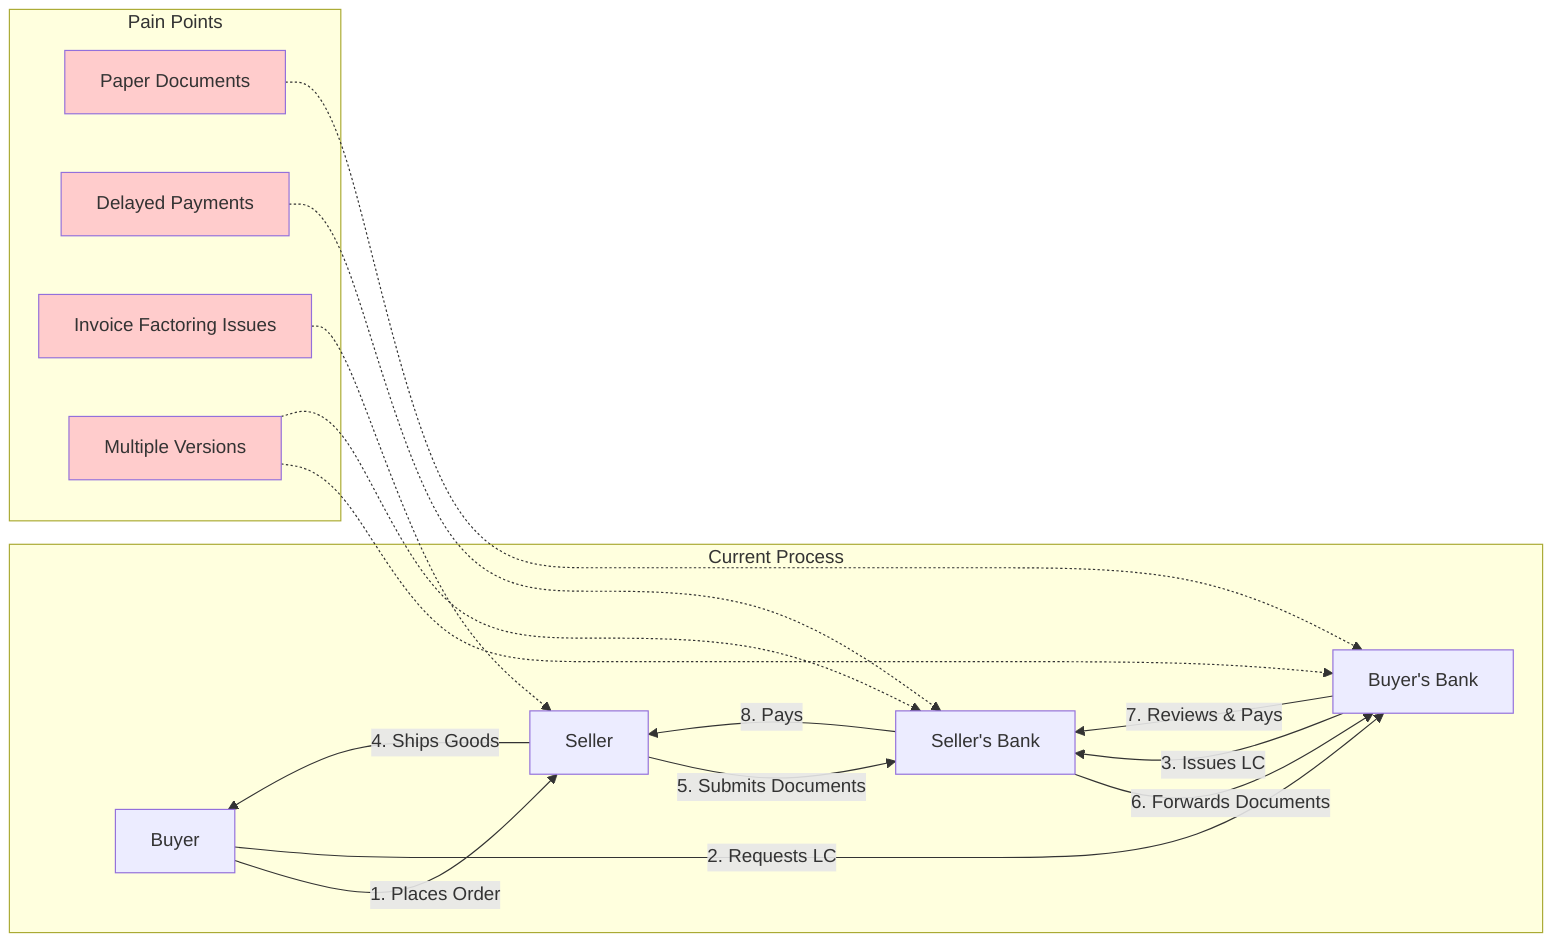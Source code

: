flowchart LR
    subgraph "Current Process"
        B[Buyer] -->|1. Places Order| S[Seller]
        B -->|2. Requests LC| BB[Buyer's Bank]
        BB -->|3. Issues LC| SB[Seller's Bank]
        S -->|4. Ships Goods| B
        S -->|5. Submits Documents| SB
        SB -->|6. Forwards Documents| BB
        BB -->|7. Reviews & Pays| SB
        SB -->|8. Pays| S
    end

    subgraph "Pain Points"
        P1[Paper Documents] -.-> BB
        P2[Delayed Payments] -.-> SB
        P3[Invoice Factoring Issues] -.-> S
        P4[Multiple Versions] -.-> BB & SB
    end

    style P1 fill:#ffcccc
    style P2 fill:#ffcccc
    style P3 fill:#ffcccc
    style P4 fill:#ffcccc